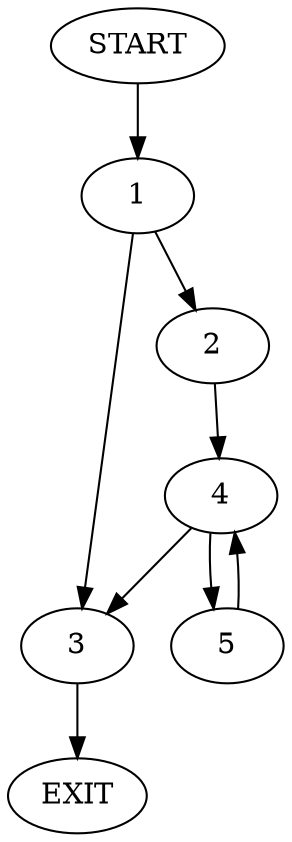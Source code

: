 digraph {
0 [label="START"]
6 [label="EXIT"]
0 -> 1
1 -> 2
1 -> 3
2 -> 4
3 -> 6
4 -> 5
4 -> 3
5 -> 4
}

